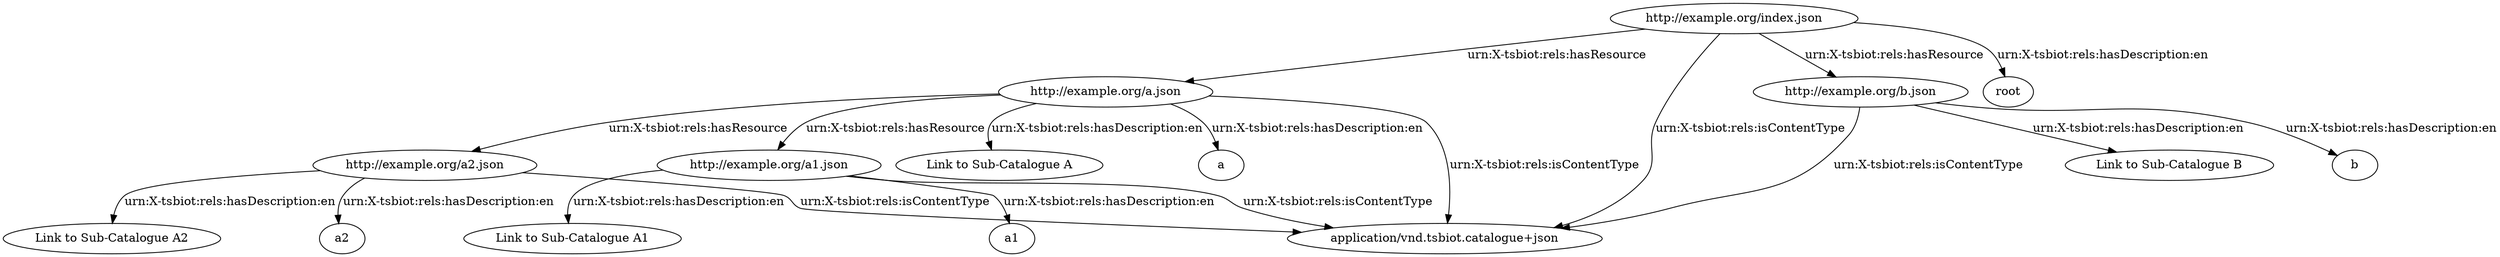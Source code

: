 digraph {
    "http://example.org/index.json" -> "application/vnd.tsbiot.catalogue+json" [label="urn:X-tsbiot:rels:isContentType"];
    "http://example.org/index.json" -> "root" [label="urn:X-tsbiot:rels:hasDescription:en"];
    "http://example.org/index.json" -> "http://example.org/a.json" [label="urn:X-tsbiot:rels:hasResource"];
    "http://example.org/a.json" -> "application/vnd.tsbiot.catalogue+json" [label="urn:X-tsbiot:rels:isContentType"];
    "http://example.org/a.json" -> "Link to Sub-Catalogue A" [label="urn:X-tsbiot:rels:hasDescription:en"];
    "http://example.org/index.json" -> "http://example.org/b.json" [label="urn:X-tsbiot:rels:hasResource"];
    "http://example.org/b.json" -> "application/vnd.tsbiot.catalogue+json" [label="urn:X-tsbiot:rels:isContentType"];
    "http://example.org/b.json" -> "Link to Sub-Catalogue B" [label="urn:X-tsbiot:rels:hasDescription:en"];
    "http://example.org/b.json" -> "b" [label="urn:X-tsbiot:rels:hasDescription:en"];
    "http://example.org/a.json" -> "a" [label="urn:X-tsbiot:rels:hasDescription:en"];
    "http://example.org/a.json" -> "http://example.org/a1.json" [label="urn:X-tsbiot:rels:hasResource"];
    "http://example.org/a1.json" -> "application/vnd.tsbiot.catalogue+json" [label="urn:X-tsbiot:rels:isContentType"];
    "http://example.org/a1.json" -> "Link to Sub-Catalogue A1" [label="urn:X-tsbiot:rels:hasDescription:en"];
    "http://example.org/a.json" -> "http://example.org/a2.json" [label="urn:X-tsbiot:rels:hasResource"];
    "http://example.org/a2.json" -> "application/vnd.tsbiot.catalogue+json" [label="urn:X-tsbiot:rels:isContentType"];
    "http://example.org/a2.json" -> "Link to Sub-Catalogue A2" [label="urn:X-tsbiot:rels:hasDescription:en"];
    "http://example.org/a2.json" -> "a2" [label="urn:X-tsbiot:rels:hasDescription:en"];
    "http://example.org/a1.json" -> "a1" [label="urn:X-tsbiot:rels:hasDescription:en"];
}
